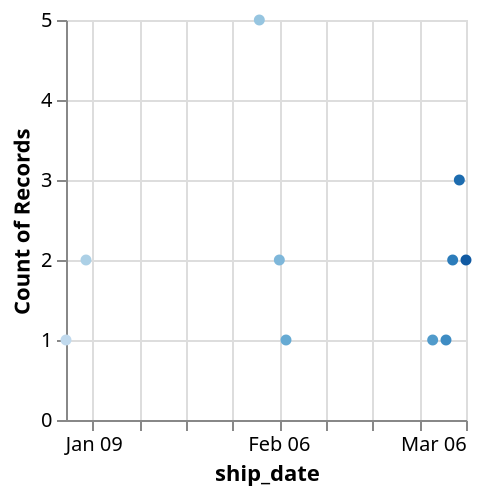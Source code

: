 {
  "$schema": "https://vega.github.io/schema/vega/v5.json",
  "background": "white",
  "padding": 5,
  "width": 200,
  "height": 200,
  "style": "cell",
  "data": [
    {
      "name": "query_result",
      "values": [
        {
          "order_id": "IN-2011-47883",
          "order_date": 1293840000000,
          "ship_date": 1294444800000,
          "ship_mode": "Standard Class",
          "customer_id": "JH-15985",
          "customer_name": "Joseph Holt",
          "segment": "Consumer",
          "city": "Wagga Wagga",
          "state": "New South Wales",
          "country": "Australia",
          "postal_code": null,
          "market": "APAC",
          "region": "Oceania",
          "product_id": "OFF-SU-10000618",
          "category": "Office Supplies",
          "sub_category": "Supplies",
          "product_name": "Acme Trimmer, High Speed",
          "sales": 120.3659973145,
          "quantity": 3,
          "discount": 0.1000000015,
          "profit": 36.0359992981,
          "shipping_cost": 9.720000267,
          "order_priority": "Medium"
        },
        {
          "order_id": "IT-2011-3647632",
          "order_date": 1293840000000,
          "ship_date": 1294185600000,
          "ship_mode": "Second Class",
          "customer_id": "EM-14140",
          "customer_name": "Eugene Moren",
          "segment": "Home Office",
          "city": "Stockholm",
          "state": "Stockholm",
          "country": "Sweden",
          "postal_code": null,
          "market": "EU",
          "region": "North",
          "product_id": "OFF-PA-10001492",
          "category": "Office Supplies",
          "sub_category": "Paper",
          "product_name": "Enermax Note Cards, Premium",
          "sales": 44.8650016785,
          "quantity": 3,
          "discount": 0.5,
          "profit": -26.0550003052,
          "shipping_cost": 4.8200001717,
          "order_priority": "High"
        },
        {
          "order_id": "IN-2011-47883",
          "order_date": 1293840000000,
          "ship_date": 1294444800000,
          "ship_mode": "Standard Class",
          "customer_id": "JH-15985",
          "customer_name": "Joseph Holt",
          "segment": "Consumer",
          "city": "Wagga Wagga",
          "state": "New South Wales",
          "country": "Australia",
          "postal_code": null,
          "market": "APAC",
          "region": "Oceania",
          "product_id": "OFF-PA-10001968",
          "category": "Office Supplies",
          "sub_category": "Paper",
          "product_name": "Eaton Computer Printout Paper, 8.5 x 11",
          "sales": 55.2420005798,
          "quantity": 2,
          "discount": 0.1000000015,
          "profit": 15.3420000076,
          "shipping_cost": 1.7999999523,
          "order_priority": "Medium"
        },
        {
          "order_id": "CA-2011-115161",
          "order_date": 1296518400000,
          "ship_date": 1296691200000,
          "ship_mode": "First Class",
          "customer_id": "LC-17050",
          "customer_name": "Liz Carlisle",
          "segment": "Consumer",
          "city": "Mission Viejo",
          "state": "California",
          "country": "United States",
          "postal_code": "92691",
          "market": "US",
          "region": "West",
          "product_id": "FUR-BO-10003966",
          "category": "Furniture",
          "sub_category": "Bookcases",
          "product_name": "Sauder Facets Collection Library, Sky Alder Finish",
          "sales": 290.6659851074,
          "quantity": 2,
          "discount": 0.150000006,
          "profit": 3.4196000099,
          "shipping_cost": 54.6399993896,
          "order_priority": "High"
        },
        {
          "order_id": "ID-2011-56493",
          "order_date": 1296518400000,
          "ship_date": 1296691200000,
          "ship_mode": "Second Class",
          "customer_id": "SP-20650",
          "customer_name": "Stephanie Phelps",
          "segment": "Corporate",
          "city": "Yingcheng",
          "state": "Hubei",
          "country": "China",
          "postal_code": null,
          "market": "APAC",
          "region": "North Asia",
          "product_id": "OFF-ST-10002161",
          "category": "Office Supplies",
          "sub_category": "Storage",
          "product_name": "Tenex Trays, Single Width",
          "sales": 162.7200012207,
          "quantity": 3,
          "discount": 0,
          "profit": 68.3099975586,
          "shipping_cost": 44.3600006104,
          "order_priority": "Critical"
        },
        {
          "order_id": "US-2011-118892",
          "order_date": 1296518400000,
          "ship_date": 1296950400000,
          "ship_mode": "Standard Class",
          "customer_id": "DH-13075",
          "customer_name": "Dave Hallsten",
          "segment": "Corporate",
          "city": "San Miguelito",
          "state": "Panama",
          "country": "Panama",
          "postal_code": null,
          "market": "LATAM",
          "region": "Central",
          "product_id": "OFF-AP-10002317",
          "category": "Office Supplies",
          "sub_category": "Appliances",
          "product_name": "Hamilton Beach Refrigerator, Silver",
          "sales": 400.7040100098,
          "quantity": 2,
          "discount": 0.400000006,
          "profit": 20.0240001678,
          "shipping_cost": 21.3799991608,
          "order_priority": "Medium"
        },
        {
          "order_id": "ES-2011-5268439",
          "order_date": 1296518400000,
          "ship_date": 1296691200000,
          "ship_mode": "Second Class",
          "customer_id": "GH-14485",
          "customer_name": "Gene Hale",
          "segment": "Corporate",
          "city": "La Rochelle",
          "state": "Poitou-Charentes",
          "country": "France",
          "postal_code": null,
          "market": "EU",
          "region": "Central",
          "product_id": "OFF-AR-10001529",
          "category": "Office Supplies",
          "sub_category": "Art",
          "product_name": "Binney & Smith Pencil Sharpener, Easy-Erase",
          "sales": 139.6499938965,
          "quantity": 5,
          "discount": 0,
          "profit": 15.3000001907,
          "shipping_cost": 19.2299995422,
          "order_priority": "High"
        },
        {
          "order_id": "US-2011-118892",
          "order_date": 1296518400000,
          "ship_date": 1296950400000,
          "ship_mode": "Standard Class",
          "customer_id": "DH-13075",
          "customer_name": "Dave Hallsten",
          "segment": "Corporate",
          "city": "San Miguelito",
          "state": "Panama",
          "country": "Panama",
          "postal_code": null,
          "market": "LATAM",
          "region": "Central",
          "product_id": "TEC-AC-10001221",
          "category": "Technology",
          "sub_category": "Accessories",
          "product_name": "Memorex Memory Card, USB",
          "sales": 81.9840011597,
          "quantity": 2,
          "discount": 0.400000006,
          "profit": -19.1359996796,
          "shipping_cost": 6.2100000381,
          "order_priority": "Medium"
        },
        {
          "order_id": "IN-2011-30733",
          "order_date": 1296518400000,
          "ship_date": 1296691200000,
          "ship_mode": "Second Class",
          "customer_id": "PO-18865",
          "customer_name": "Patrick O'Donnell",
          "segment": "Consumer",
          "city": "Dhaka",
          "state": "Dhaka",
          "country": "Bangladesh",
          "postal_code": null,
          "market": "APAC",
          "region": "Central Asia",
          "product_id": "OFF-BI-10003012",
          "category": "Office Supplies",
          "sub_category": "Binders",
          "product_name": "Wilson Jones Hole Reinforcements, Economy",
          "sales": 22.6499996185,
          "quantity": 5,
          "discount": 0,
          "profit": 9.6000003815,
          "shipping_cost": 5.2899999619,
          "order_priority": "Critical"
        },
        {
          "order_id": "ES-2011-5268439",
          "order_date": 1296518400000,
          "ship_date": 1296691200000,
          "ship_mode": "Second Class",
          "customer_id": "GH-14485",
          "customer_name": "Gene Hale",
          "segment": "Corporate",
          "city": "La Rochelle",
          "state": "Poitou-Charentes",
          "country": "France",
          "postal_code": null,
          "market": "EU",
          "region": "Central",
          "product_id": "OFF-EN-10004597",
          "category": "Office Supplies",
          "sub_category": "Envelopes",
          "product_name": "GlobeWeis Peel and Seal, Set of 50",
          "sales": 21.3899993896,
          "quantity": 1,
          "discount": 0,
          "profit": 0,
          "shipping_cost": 3.3399999142,
          "order_priority": "High"
        },
        {
          "order_id": "ES-2011-2205486",
          "order_date": 1296518400000,
          "ship_date": 1297036800000,
          "ship_mode": "Standard Class",
          "customer_id": "IM-15055",
          "customer_name": "Ionia McGrath",
          "segment": "Consumer",
          "city": "Halle",
          "state": "North Rhine-Westphalia",
          "country": "Germany",
          "postal_code": null,
          "market": "EU",
          "region": "Central",
          "product_id": "OFF-BI-10001717",
          "category": "Office Supplies",
          "sub_category": "Binders",
          "product_name": "Avery Hole Reinforcements, Durable",
          "sales": 11.8199996948,
          "quantity": 2,
          "discount": 0,
          "profit": 4.1999998093,
          "shipping_cost": 0.9300000072,
          "order_priority": "Medium"
        },
        {
          "order_id": "CA-2011-1800",
          "order_date": 1298937600000,
          "ship_date": 1299196800000,
          "ship_mode": "First Class",
          "customer_id": "TP-11415",
          "customer_name": "Tom Prescott",
          "segment": "Consumer",
          "city": "Toronto",
          "state": "Ontario",
          "country": "Canada",
          "postal_code": null,
          "market": "Canada",
          "region": "Canada",
          "product_id": "OFF-FEL-10001405",
          "category": "Office Supplies",
          "sub_category": "Storage",
          "product_name": "Fellowes File Cart, Industrial",
          "sales": 551.1599731445,
          "quantity": 4,
          "discount": 0,
          "profit": 71.6399993896,
          "shipping_cost": 164.3600006104,
          "order_priority": "High"
        },
        {
          "order_id": "UP-2011-3730",
          "order_date": 1298937600000,
          "ship_date": 1299283200000,
          "ship_mode": "Standard Class",
          "customer_id": "RD-9900",
          "customer_name": "Ruben Dartt",
          "segment": "Consumer",
          "city": "Vinnytsya",
          "state": "Vinnytsya",
          "country": "Ukraine",
          "postal_code": null,
          "market": "EMEA",
          "region": "EMEA",
          "product_id": "TEC-LOG-10003896",
          "category": "Technology",
          "sub_category": "Accessories",
          "product_name": "Logitech Router, Erganomic",
          "sales": 1470.7800292969,
          "quantity": 6,
          "discount": 0,
          "profit": 264.6000061035,
          "shipping_cost": 146.5500030518,
          "order_priority": "Medium"
        },
        {
          "order_id": "CA-2011-113880",
          "order_date": 1298937600000,
          "ship_date": 1299283200000,
          "ship_mode": "Standard Class",
          "customer_id": "VF-21715",
          "customer_name": "Vicky Freymann",
          "segment": "Home Office",
          "city": "Elmhurst",
          "state": "Illinois",
          "country": "United States",
          "postal_code": "60126",
          "market": "US",
          "region": "Central",
          "product_id": "FUR-CH-10000863",
          "category": "Furniture",
          "sub_category": "Chairs",
          "product_name": "Novimex Swivel Fabric Task Chair",
          "sales": 634.116027832,
          "quantity": 6,
          "discount": 0.3000000119,
          "profit": -172.1172027588,
          "shipping_cost": 70.0500030518,
          "order_priority": "High"
        },
        {
          "order_id": "ES-2011-1705541",
          "order_date": 1298937600000,
          "ship_date": 1299369600000,
          "ship_mode": "Standard Class",
          "customer_id": "TS-21370",
          "customer_name": "Todd Sumrall",
          "segment": "Corporate",
          "city": "Farnborough",
          "state": "England",
          "country": "United Kingdom",
          "postal_code": null,
          "market": "EU",
          "region": "North",
          "product_id": "FUR-CH-10002830",
          "category": "Furniture",
          "sub_category": "Chairs",
          "product_name": "Office Star Rocking Chair, Red",
          "sales": 704.549987793,
          "quantity": 5,
          "discount": 0,
          "profit": 288.75,
          "shipping_cost": 64.4000015259,
          "order_priority": "High"
        },
        {
          "order_id": "IN-2011-59986",
          "order_date": 1298937600000,
          "ship_date": 1299110400000,
          "ship_mode": "First Class",
          "customer_id": "KH-16360",
          "customer_name": "Katherine Hughes",
          "segment": "Consumer",
          "city": "Adelaide",
          "state": "South Australia",
          "country": "Australia",
          "postal_code": null,
          "market": "APAC",
          "region": "Oceania",
          "product_id": "TEC-MA-10002520",
          "category": "Technology",
          "sub_category": "Machines",
          "product_name": "Panasonic Receipt Printer, White",
          "sales": 214.7579956055,
          "quantity": 2,
          "discount": 0.1000000015,
          "profit": 7.1579999924,
          "shipping_cost": 55.6699981689,
          "order_priority": "High"
        },
        {
          "order_id": "UP-2011-3730",
          "order_date": 1298937600000,
          "ship_date": 1299283200000,
          "ship_mode": "Standard Class",
          "customer_id": "RD-9900",
          "customer_name": "Ruben Dartt",
          "segment": "Consumer",
          "city": "Vinnytsya",
          "state": "Vinnytsya",
          "country": "Ukraine",
          "postal_code": null,
          "market": "EMEA",
          "region": "EMEA",
          "product_id": "TEC-SHA-10004874",
          "category": "Technology",
          "sub_category": "Copiers",
          "product_name": "Sharp Fax Machine, High-Speed",
          "sales": 587.700012207,
          "quantity": 2,
          "discount": 0,
          "profit": 123.3600006104,
          "shipping_cost": 42.8800010681,
          "order_priority": "Medium"
        },
        {
          "order_id": "ES-2011-1705541",
          "order_date": 1298937600000,
          "ship_date": 1299369600000,
          "ship_mode": "Standard Class",
          "customer_id": "TS-21370",
          "customer_name": "Todd Sumrall",
          "segment": "Corporate",
          "city": "Farnborough",
          "state": "England",
          "country": "United Kingdom",
          "postal_code": null,
          "market": "EU",
          "region": "North",
          "product_id": "OFF-AR-10004151",
          "category": "Office Supplies",
          "sub_category": "Art",
          "product_name": "BIC Sketch Pad, Blue",
          "sales": 194.6399993896,
          "quantity": 4,
          "discount": 0,
          "profit": 34.9199981689,
          "shipping_cost": 25.3899993896,
          "order_priority": "High"
        },
        {
          "order_id": "UP-2011-3090",
          "order_date": 1298937600000,
          "ship_date": 1298937600000,
          "ship_mode": "Same Day",
          "customer_id": "BS-1800",
          "customer_name": "Bryan Spruell",
          "segment": "Home Office",
          "city": "Kherson",
          "state": "Kherson",
          "country": "Ukraine",
          "postal_code": null,
          "market": "EMEA",
          "region": "EMEA",
          "product_id": "FUR-HON-10002424",
          "category": "Furniture",
          "sub_category": "Chairs",
          "product_name": "Hon Steel Folding Chair, Red",
          "sales": 162.8399963379,
          "quantity": 2,
          "discount": 0,
          "profit": 76.5,
          "shipping_cost": 24.4200000763,
          "order_priority": "Medium"
        },
        {
          "order_id": "CA-2011-1800",
          "order_date": 1298937600000,
          "ship_date": 1299196800000,
          "ship_mode": "First Class",
          "customer_id": "TP-11415",
          "customer_name": "Tom Prescott",
          "segment": "Consumer",
          "city": "Toronto",
          "state": "Ontario",
          "country": "Canada",
          "postal_code": null,
          "market": "Canada",
          "region": "Canada",
          "product_id": "TEC-APP-10004912",
          "category": "Technology",
          "sub_category": "Phones",
          "product_name": "Apple Speaker Phone, with Caller ID",
          "sales": 493.200012207,
          "quantity": 4,
          "discount": 0,
          "profit": 123.2399978638,
          "shipping_cost": 18.1900005341,
          "order_priority": "High"
        }
      ]
    },
    {
      "name": "data_0",
      "source": "query_result",
      "transform": [
        {
          "type": "formula",
          "expr": "toDate(datum[\"ship_date\"])",
          "as": "ship_date"
        },
        {
          "type": "aggregate",
          "groupby": ["ship_date"],
          "ops": ["count"],
          "fields": [null],
          "as": ["__count"]
        },
        {
          "type": "filter",
          "expr": "(isDate(datum[\"ship_date\"]) || (isValid(datum[\"ship_date\"]) && isFinite(+datum[\"ship_date\"])))"
        }
      ]
    }
  ],
  "marks": [
    {
      "name": "layer_0_marks",
      "type": "symbol",
      "style": ["point"],
      "from": {"data": "data_0"},
      "encode": {
        "update": {
          "fill": {"scale": "color", "field": "ship_date"},
          "ariaRoleDescription": {"value": "point"},
          "description": {
            "signal": "\"ship_date: \" + (timeFormat(datum[\"ship_date\"], '%b %d, %Y')) + \"; Count of Records: \" + (format(datum[\"__count\"], \"\"))"
          },
          "x": {"scale": "x", "field": "ship_date"},
          "y": {"scale": "y", "field": "__count"}
        }
      }
    }
  ],
  "scales": [
    {
      "name": "x",
      "type": "time",
      "domain": {"data": "data_0", "field": "ship_date"},
      "range": [0, {"signal": "width"}]
    },
    {
      "name": "y",
      "type": "linear",
      "domain": {"data": "data_0", "field": "__count"},
      "range": [{"signal": "height"}, 0],
      "nice": true,
      "zero": true
    },
    {
      "name": "color",
      "type": "ordinal",
      "domain": {"data": "data_0", "field": "ship_date", "sort": true},
      "range": "ordinal",
      "interpolate": "hcl"
    }
  ],
  "axes": [
    {
      "scale": "x",
      "orient": "bottom",
      "gridScale": "y",
      "grid": true,
      "tickCount": {"signal": "ceil(width/40)"},
      "domain": false,
      "labels": false,
      "aria": false,
      "maxExtent": 0,
      "minExtent": 0,
      "ticks": false,
      "zindex": 0
    },
    {
      "scale": "y",
      "orient": "left",
      "gridScale": "x",
      "grid": true,
      "tickCount": {"signal": "ceil(height/40)"},
      "domain": false,
      "labels": false,
      "aria": false,
      "maxExtent": 0,
      "minExtent": 0,
      "ticks": false,
      "zindex": 0
    },
    {
      "scale": "x",
      "orient": "bottom",
      "grid": false,
      "title": "ship_date",
      "labelFlush": true,
      "labelOverlap": true,
      "tickCount": {"signal": "ceil(width/40)"},
      "zindex": 0
    },
    {
      "scale": "y",
      "orient": "left",
      "grid": false,
      "title": "Count of Records",
      "labelOverlap": true,
      "tickCount": {"signal": "ceil(height/40)"},
      "zindex": 0
    }
  ]
}